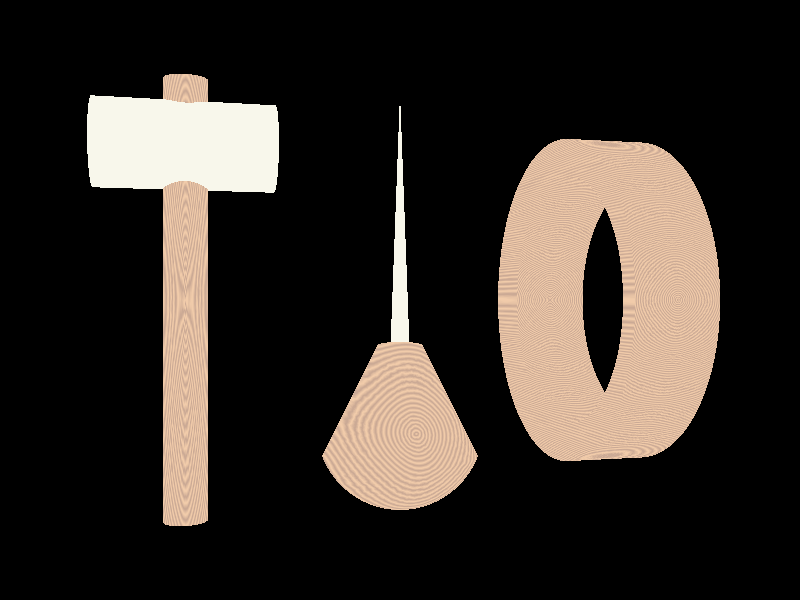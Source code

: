#include"colors.inc"
#include"shapes.inc"
#include"textures.inc"

camera{	location <-5, 0, -20>
	look_at <0, 0, 0>
	angle 50}

light_source{	<10, 0, -20>
		color White*2 }

merge{
	object{
        	Disk_X
	        texture{Silver1}
		scale <2, 1, 1>
		translate <0, .5, 0>
	}
	object{
        	Disk_Y
        	texture{DMFWood6}
		scale <0.5, 5, 0.5>
		translate <0, -3, 0>
	}
	translate <-5, 3, 0>
}

merge{
	intersection{
		object{
			Sphere
		}
		object{
	        	Cone_Y
			scale <1.5, 1.5, 1.5>
		}
		texture{DMFWood6}
		scale <2, 2, 2>
		translate <0, -3, 0>
	}
	object{
		Cone_Y
		texture{Silver1}
		scale <0.3, 4, 0.3>
		translate <0, 1, 0>
	}
}

difference{
	object{
		Disk_X
		scale <1, 4, 4>
	}
	object{
        	Disk_X
		scale <1.5, 3, 3>
		translate <0, 0, -0.5>
	}
	texture{DMFWood6}
	translate <5, 0, 0>
}
